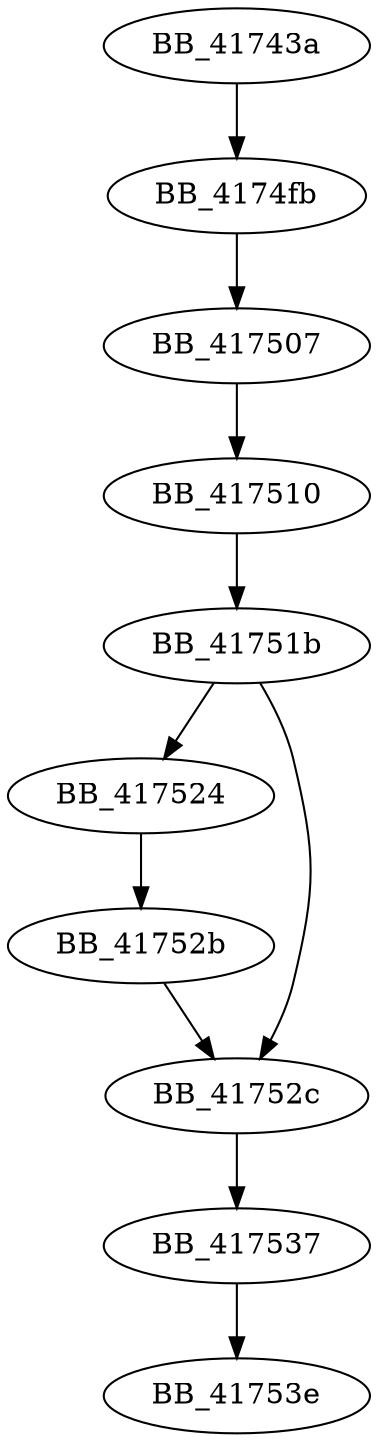 DiGraph ___report_gsfailure{
BB_41743a->BB_4174fb
BB_4174fb->BB_417507
BB_417507->BB_417510
BB_417510->BB_41751b
BB_41751b->BB_417524
BB_41751b->BB_41752c
BB_417524->BB_41752b
BB_41752b->BB_41752c
BB_41752c->BB_417537
BB_417537->BB_41753e
}
